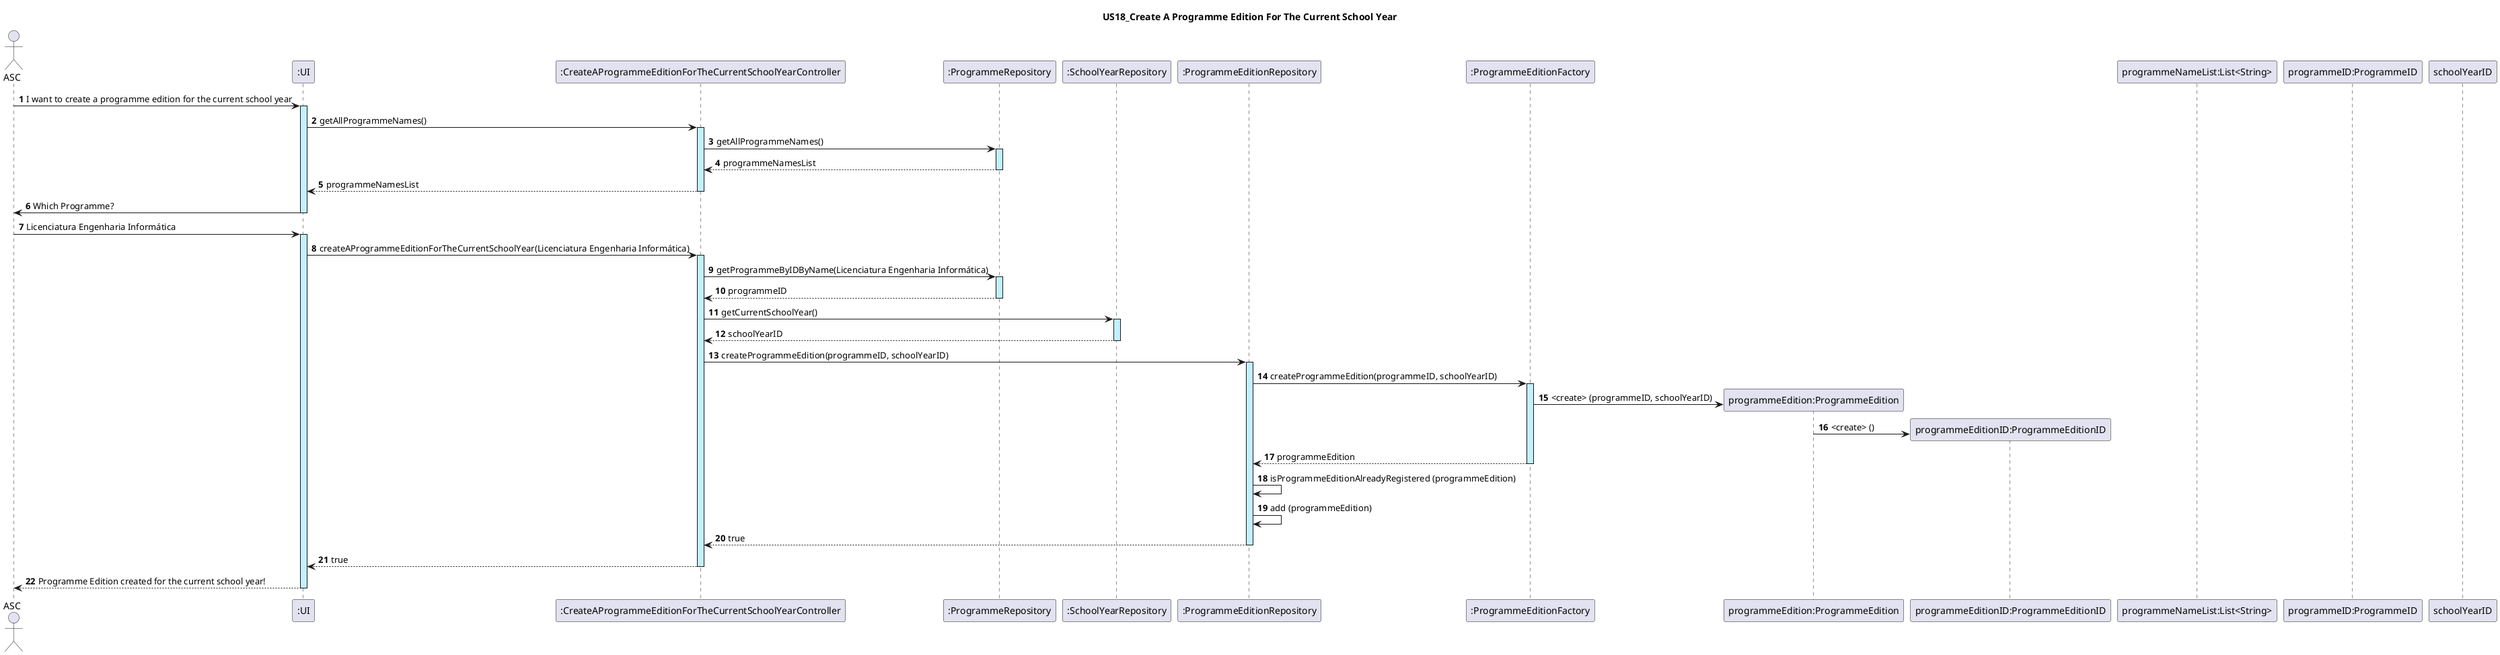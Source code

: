 @startuml
title : US18_Create A Programme Edition For The Current School Year
autonumber
Actor ASC

participant ":UI" as UI
participant ":CreateAProgrammeEditionForTheCurrentSchoolYearController" as CPEC
participant ":ProgrammeRepository" as PR
participant ":SchoolYearRepository" as SYR
participant ":ProgrammeEditionRepository" as PER
participant ":ProgrammeEditionFactory" as PEF

ASC -> UI ++ #application : I want to create a programme edition for the current school year
UI -> CPEC ++ #application : getAllProgrammeNames()
CPEC -> PR ++ #application : getAllProgrammeNames()
PR --> CPEC -- : programmeNamesList
CPEC --> UI -- : programmeNamesList
UI -> ASC --  : Which Programme?
ASC -> UI ++ #application : Licenciatura Engenharia Informática
UI -> CPEC ++ #application : createAProgrammeEditionForTheCurrentSchoolYear(Licenciatura Engenharia Informática)

CPEC -> PR ++ #application : getProgrammeByIDByName(Licenciatura Engenharia Informática)
PR --> CPEC -- : programmeID
CPEC -> SYR ++ #application : getCurrentSchoolYear()
SYR --> CPEC : schoolYearID
SYR --
CPEC -> PER ++ #application : createProgrammeEdition(programmeID, schoolYearID)
PER -> PEF ++ #application : createProgrammeEdition(programmeID, schoolYearID)
create "programmeEdition:ProgrammeEdition" as PE
PEF -> PE : <create> (programmeID, schoolYearID)
create "programmeEditionID:ProgrammeEditionID" as PEID
PE -> PEID : <create> ()
PEF --> PER : programmeEdition
PEF--
PER -> PER : isProgrammeEditionAlreadyRegistered (programmeEdition)
PER -> PER : add (programmeEdition)
PER --> CPEC : true
PER --
CPEC --> UI : true
CPEC --
UI --> ASC -- : Programme Edition created for the current school year!
participant "programmeNameList:List<String>"
participant "programmeID:ProgrammeID"
participant "schoolYearID"
@enduml